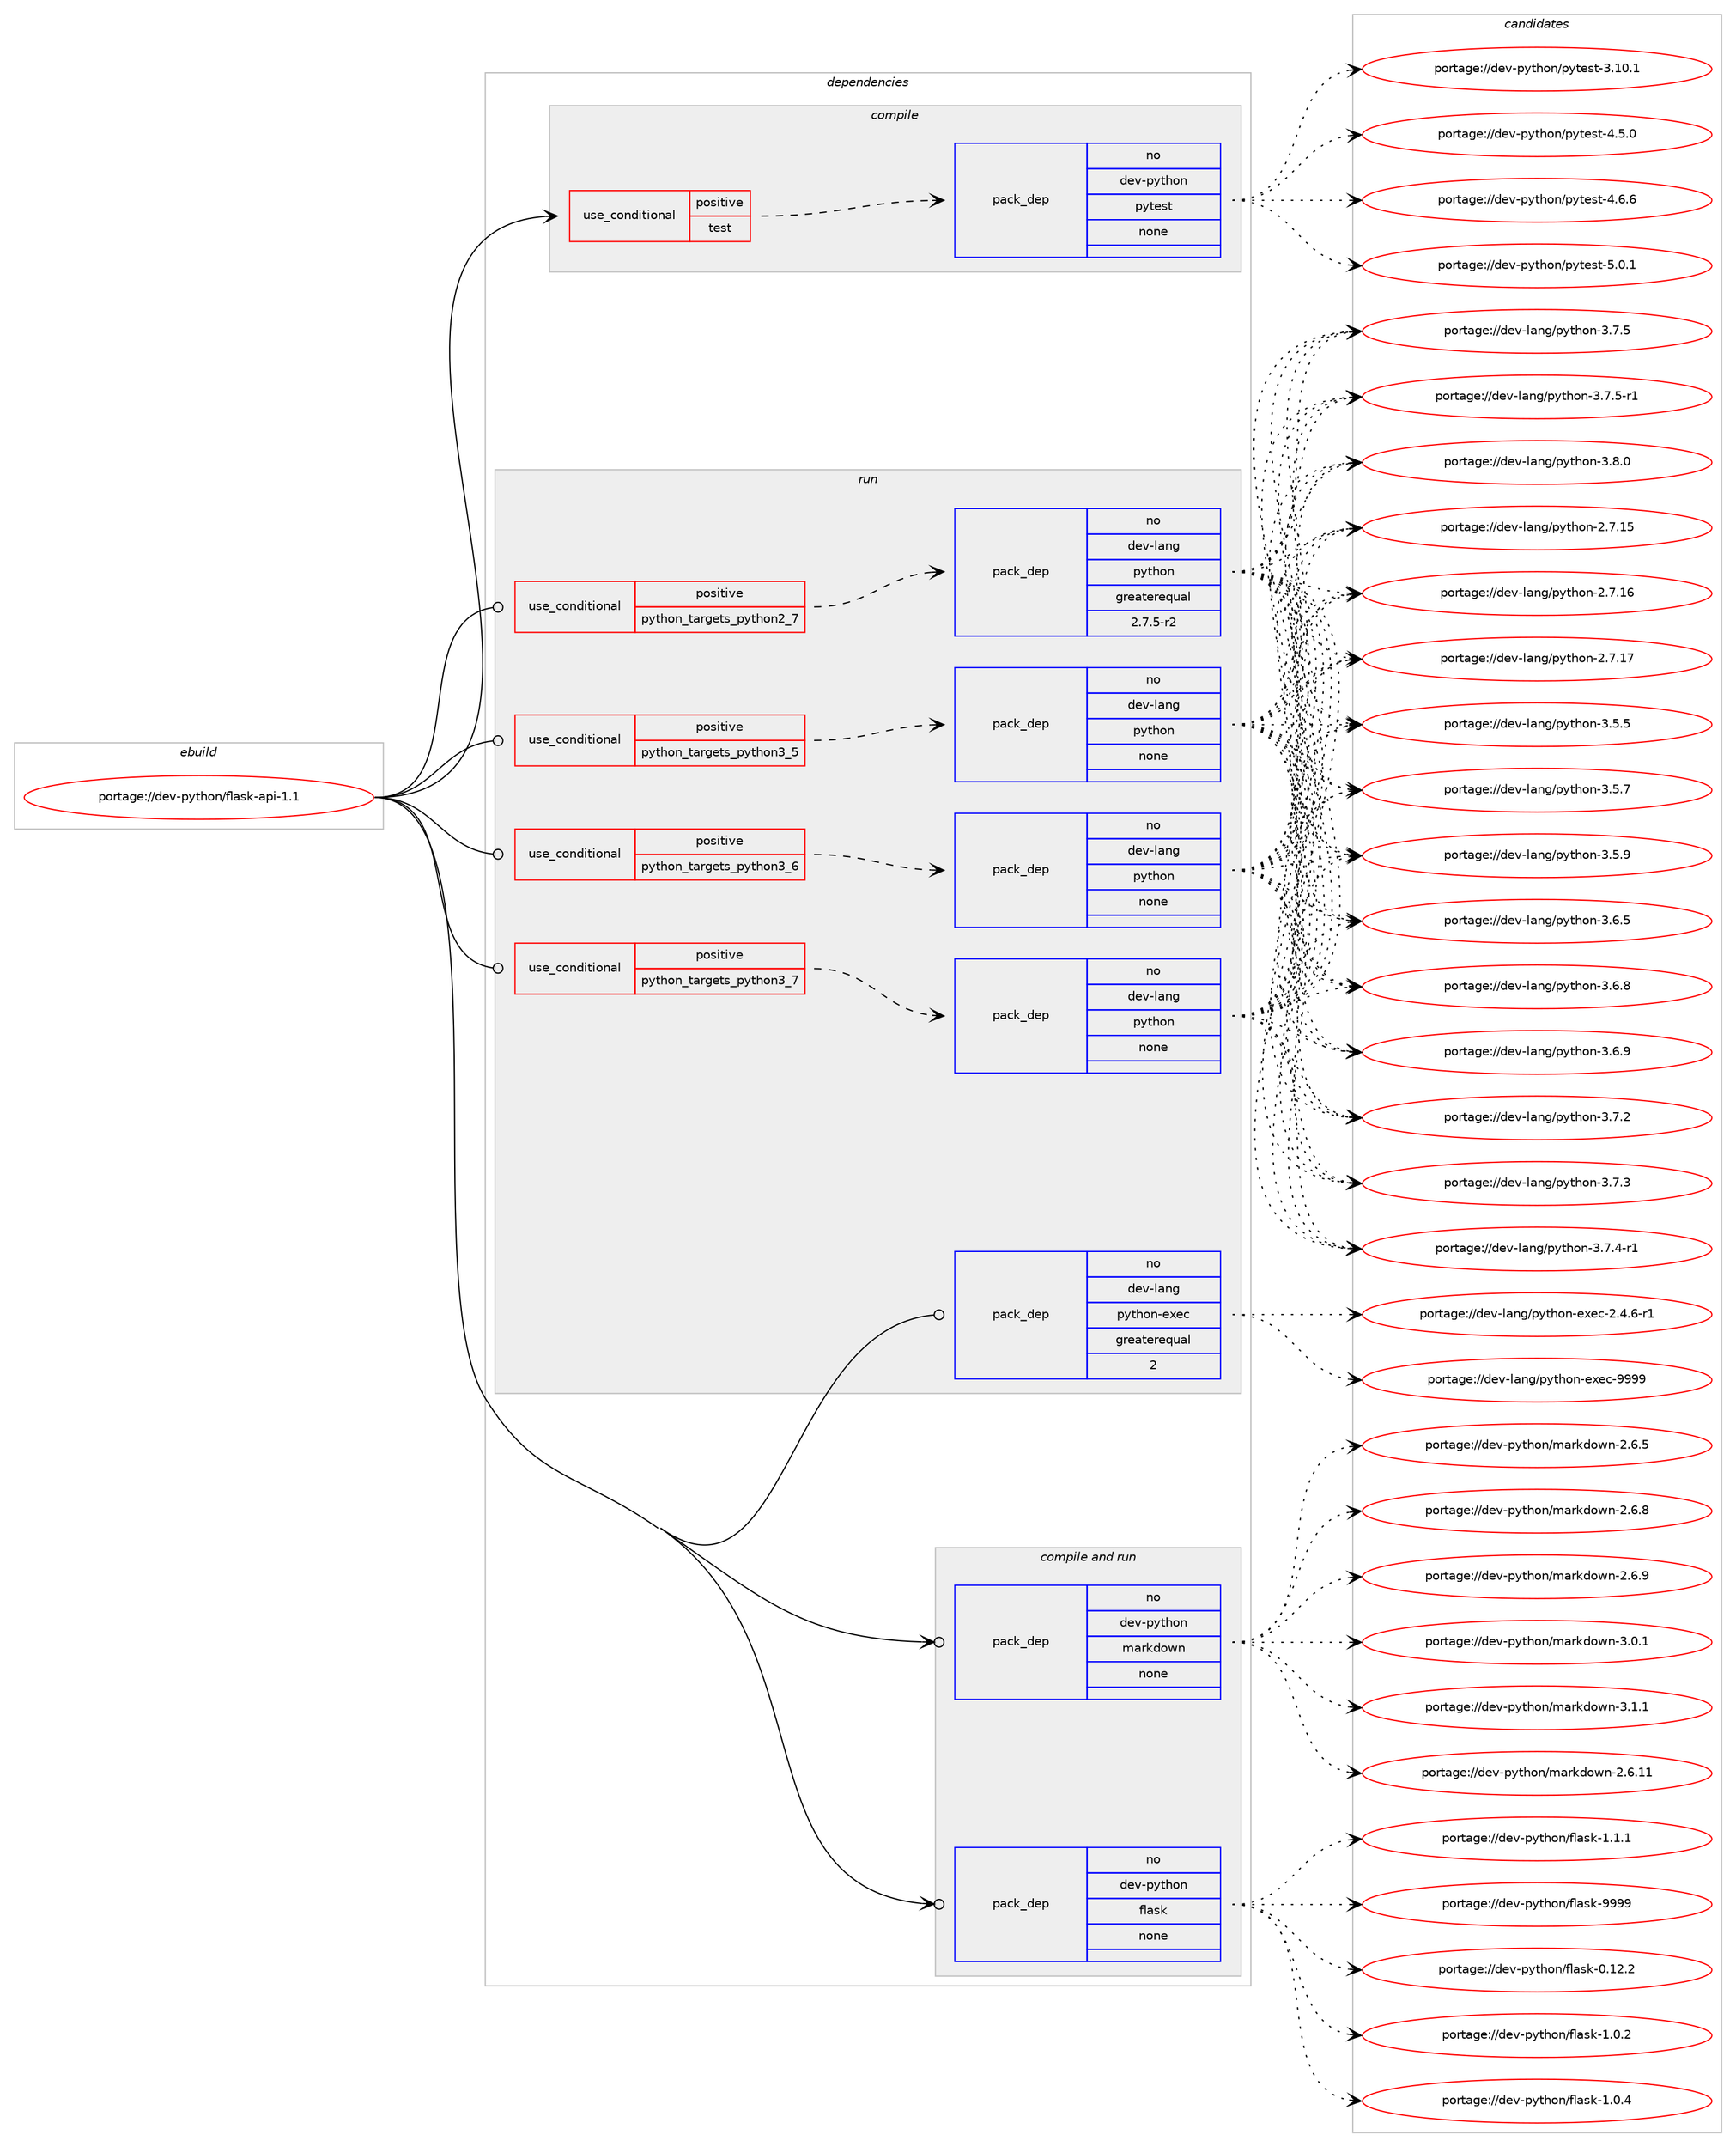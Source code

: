 digraph prolog {

# *************
# Graph options
# *************

newrank=true;
concentrate=true;
compound=true;
graph [rankdir=LR,fontname=Helvetica,fontsize=10,ranksep=1.5];#, ranksep=2.5, nodesep=0.2];
edge  [arrowhead=vee];
node  [fontname=Helvetica,fontsize=10];

# **********
# The ebuild
# **********

subgraph cluster_leftcol {
color=gray;
rank=same;
label=<<i>ebuild</i>>;
id [label="portage://dev-python/flask-api-1.1", color=red, width=4, href="../dev-python/flask-api-1.1.svg"];
}

# ****************
# The dependencies
# ****************

subgraph cluster_midcol {
color=gray;
label=<<i>dependencies</i>>;
subgraph cluster_compile {
fillcolor="#eeeeee";
style=filled;
label=<<i>compile</i>>;
subgraph cond28640 {
dependency139468 [label=<<TABLE BORDER="0" CELLBORDER="1" CELLSPACING="0" CELLPADDING="4"><TR><TD ROWSPAN="3" CELLPADDING="10">use_conditional</TD></TR><TR><TD>positive</TD></TR><TR><TD>test</TD></TR></TABLE>>, shape=none, color=red];
subgraph pack107508 {
dependency139469 [label=<<TABLE BORDER="0" CELLBORDER="1" CELLSPACING="0" CELLPADDING="4" WIDTH="220"><TR><TD ROWSPAN="6" CELLPADDING="30">pack_dep</TD></TR><TR><TD WIDTH="110">no</TD></TR><TR><TD>dev-python</TD></TR><TR><TD>pytest</TD></TR><TR><TD>none</TD></TR><TR><TD></TD></TR></TABLE>>, shape=none, color=blue];
}
dependency139468:e -> dependency139469:w [weight=20,style="dashed",arrowhead="vee"];
}
id:e -> dependency139468:w [weight=20,style="solid",arrowhead="vee"];
}
subgraph cluster_compileandrun {
fillcolor="#eeeeee";
style=filled;
label=<<i>compile and run</i>>;
subgraph pack107509 {
dependency139470 [label=<<TABLE BORDER="0" CELLBORDER="1" CELLSPACING="0" CELLPADDING="4" WIDTH="220"><TR><TD ROWSPAN="6" CELLPADDING="30">pack_dep</TD></TR><TR><TD WIDTH="110">no</TD></TR><TR><TD>dev-python</TD></TR><TR><TD>flask</TD></TR><TR><TD>none</TD></TR><TR><TD></TD></TR></TABLE>>, shape=none, color=blue];
}
id:e -> dependency139470:w [weight=20,style="solid",arrowhead="odotvee"];
subgraph pack107510 {
dependency139471 [label=<<TABLE BORDER="0" CELLBORDER="1" CELLSPACING="0" CELLPADDING="4" WIDTH="220"><TR><TD ROWSPAN="6" CELLPADDING="30">pack_dep</TD></TR><TR><TD WIDTH="110">no</TD></TR><TR><TD>dev-python</TD></TR><TR><TD>markdown</TD></TR><TR><TD>none</TD></TR><TR><TD></TD></TR></TABLE>>, shape=none, color=blue];
}
id:e -> dependency139471:w [weight=20,style="solid",arrowhead="odotvee"];
}
subgraph cluster_run {
fillcolor="#eeeeee";
style=filled;
label=<<i>run</i>>;
subgraph cond28641 {
dependency139472 [label=<<TABLE BORDER="0" CELLBORDER="1" CELLSPACING="0" CELLPADDING="4"><TR><TD ROWSPAN="3" CELLPADDING="10">use_conditional</TD></TR><TR><TD>positive</TD></TR><TR><TD>python_targets_python2_7</TD></TR></TABLE>>, shape=none, color=red];
subgraph pack107511 {
dependency139473 [label=<<TABLE BORDER="0" CELLBORDER="1" CELLSPACING="0" CELLPADDING="4" WIDTH="220"><TR><TD ROWSPAN="6" CELLPADDING="30">pack_dep</TD></TR><TR><TD WIDTH="110">no</TD></TR><TR><TD>dev-lang</TD></TR><TR><TD>python</TD></TR><TR><TD>greaterequal</TD></TR><TR><TD>2.7.5-r2</TD></TR></TABLE>>, shape=none, color=blue];
}
dependency139472:e -> dependency139473:w [weight=20,style="dashed",arrowhead="vee"];
}
id:e -> dependency139472:w [weight=20,style="solid",arrowhead="odot"];
subgraph cond28642 {
dependency139474 [label=<<TABLE BORDER="0" CELLBORDER="1" CELLSPACING="0" CELLPADDING="4"><TR><TD ROWSPAN="3" CELLPADDING="10">use_conditional</TD></TR><TR><TD>positive</TD></TR><TR><TD>python_targets_python3_5</TD></TR></TABLE>>, shape=none, color=red];
subgraph pack107512 {
dependency139475 [label=<<TABLE BORDER="0" CELLBORDER="1" CELLSPACING="0" CELLPADDING="4" WIDTH="220"><TR><TD ROWSPAN="6" CELLPADDING="30">pack_dep</TD></TR><TR><TD WIDTH="110">no</TD></TR><TR><TD>dev-lang</TD></TR><TR><TD>python</TD></TR><TR><TD>none</TD></TR><TR><TD></TD></TR></TABLE>>, shape=none, color=blue];
}
dependency139474:e -> dependency139475:w [weight=20,style="dashed",arrowhead="vee"];
}
id:e -> dependency139474:w [weight=20,style="solid",arrowhead="odot"];
subgraph cond28643 {
dependency139476 [label=<<TABLE BORDER="0" CELLBORDER="1" CELLSPACING="0" CELLPADDING="4"><TR><TD ROWSPAN="3" CELLPADDING="10">use_conditional</TD></TR><TR><TD>positive</TD></TR><TR><TD>python_targets_python3_6</TD></TR></TABLE>>, shape=none, color=red];
subgraph pack107513 {
dependency139477 [label=<<TABLE BORDER="0" CELLBORDER="1" CELLSPACING="0" CELLPADDING="4" WIDTH="220"><TR><TD ROWSPAN="6" CELLPADDING="30">pack_dep</TD></TR><TR><TD WIDTH="110">no</TD></TR><TR><TD>dev-lang</TD></TR><TR><TD>python</TD></TR><TR><TD>none</TD></TR><TR><TD></TD></TR></TABLE>>, shape=none, color=blue];
}
dependency139476:e -> dependency139477:w [weight=20,style="dashed",arrowhead="vee"];
}
id:e -> dependency139476:w [weight=20,style="solid",arrowhead="odot"];
subgraph cond28644 {
dependency139478 [label=<<TABLE BORDER="0" CELLBORDER="1" CELLSPACING="0" CELLPADDING="4"><TR><TD ROWSPAN="3" CELLPADDING="10">use_conditional</TD></TR><TR><TD>positive</TD></TR><TR><TD>python_targets_python3_7</TD></TR></TABLE>>, shape=none, color=red];
subgraph pack107514 {
dependency139479 [label=<<TABLE BORDER="0" CELLBORDER="1" CELLSPACING="0" CELLPADDING="4" WIDTH="220"><TR><TD ROWSPAN="6" CELLPADDING="30">pack_dep</TD></TR><TR><TD WIDTH="110">no</TD></TR><TR><TD>dev-lang</TD></TR><TR><TD>python</TD></TR><TR><TD>none</TD></TR><TR><TD></TD></TR></TABLE>>, shape=none, color=blue];
}
dependency139478:e -> dependency139479:w [weight=20,style="dashed",arrowhead="vee"];
}
id:e -> dependency139478:w [weight=20,style="solid",arrowhead="odot"];
subgraph pack107515 {
dependency139480 [label=<<TABLE BORDER="0" CELLBORDER="1" CELLSPACING="0" CELLPADDING="4" WIDTH="220"><TR><TD ROWSPAN="6" CELLPADDING="30">pack_dep</TD></TR><TR><TD WIDTH="110">no</TD></TR><TR><TD>dev-lang</TD></TR><TR><TD>python-exec</TD></TR><TR><TD>greaterequal</TD></TR><TR><TD>2</TD></TR></TABLE>>, shape=none, color=blue];
}
id:e -> dependency139480:w [weight=20,style="solid",arrowhead="odot"];
}
}

# **************
# The candidates
# **************

subgraph cluster_choices {
rank=same;
color=gray;
label=<<i>candidates</i>>;

subgraph choice107508 {
color=black;
nodesep=1;
choiceportage100101118451121211161041111104711212111610111511645514649484649 [label="portage://dev-python/pytest-3.10.1", color=red, width=4,href="../dev-python/pytest-3.10.1.svg"];
choiceportage1001011184511212111610411111047112121116101115116455246534648 [label="portage://dev-python/pytest-4.5.0", color=red, width=4,href="../dev-python/pytest-4.5.0.svg"];
choiceportage1001011184511212111610411111047112121116101115116455246544654 [label="portage://dev-python/pytest-4.6.6", color=red, width=4,href="../dev-python/pytest-4.6.6.svg"];
choiceportage1001011184511212111610411111047112121116101115116455346484649 [label="portage://dev-python/pytest-5.0.1", color=red, width=4,href="../dev-python/pytest-5.0.1.svg"];
dependency139469:e -> choiceportage100101118451121211161041111104711212111610111511645514649484649:w [style=dotted,weight="100"];
dependency139469:e -> choiceportage1001011184511212111610411111047112121116101115116455246534648:w [style=dotted,weight="100"];
dependency139469:e -> choiceportage1001011184511212111610411111047112121116101115116455246544654:w [style=dotted,weight="100"];
dependency139469:e -> choiceportage1001011184511212111610411111047112121116101115116455346484649:w [style=dotted,weight="100"];
}
subgraph choice107509 {
color=black;
nodesep=1;
choiceportage10010111845112121116104111110471021089711510745484649504650 [label="portage://dev-python/flask-0.12.2", color=red, width=4,href="../dev-python/flask-0.12.2.svg"];
choiceportage100101118451121211161041111104710210897115107454946484650 [label="portage://dev-python/flask-1.0.2", color=red, width=4,href="../dev-python/flask-1.0.2.svg"];
choiceportage100101118451121211161041111104710210897115107454946484652 [label="portage://dev-python/flask-1.0.4", color=red, width=4,href="../dev-python/flask-1.0.4.svg"];
choiceportage100101118451121211161041111104710210897115107454946494649 [label="portage://dev-python/flask-1.1.1", color=red, width=4,href="../dev-python/flask-1.1.1.svg"];
choiceportage1001011184511212111610411111047102108971151074557575757 [label="portage://dev-python/flask-9999", color=red, width=4,href="../dev-python/flask-9999.svg"];
dependency139470:e -> choiceportage10010111845112121116104111110471021089711510745484649504650:w [style=dotted,weight="100"];
dependency139470:e -> choiceportage100101118451121211161041111104710210897115107454946484650:w [style=dotted,weight="100"];
dependency139470:e -> choiceportage100101118451121211161041111104710210897115107454946484652:w [style=dotted,weight="100"];
dependency139470:e -> choiceportage100101118451121211161041111104710210897115107454946494649:w [style=dotted,weight="100"];
dependency139470:e -> choiceportage1001011184511212111610411111047102108971151074557575757:w [style=dotted,weight="100"];
}
subgraph choice107510 {
color=black;
nodesep=1;
choiceportage10010111845112121116104111110471099711410710011111911045504654464949 [label="portage://dev-python/markdown-2.6.11", color=red, width=4,href="../dev-python/markdown-2.6.11.svg"];
choiceportage100101118451121211161041111104710997114107100111119110455046544653 [label="portage://dev-python/markdown-2.6.5", color=red, width=4,href="../dev-python/markdown-2.6.5.svg"];
choiceportage100101118451121211161041111104710997114107100111119110455046544656 [label="portage://dev-python/markdown-2.6.8", color=red, width=4,href="../dev-python/markdown-2.6.8.svg"];
choiceportage100101118451121211161041111104710997114107100111119110455046544657 [label="portage://dev-python/markdown-2.6.9", color=red, width=4,href="../dev-python/markdown-2.6.9.svg"];
choiceportage100101118451121211161041111104710997114107100111119110455146484649 [label="portage://dev-python/markdown-3.0.1", color=red, width=4,href="../dev-python/markdown-3.0.1.svg"];
choiceportage100101118451121211161041111104710997114107100111119110455146494649 [label="portage://dev-python/markdown-3.1.1", color=red, width=4,href="../dev-python/markdown-3.1.1.svg"];
dependency139471:e -> choiceportage10010111845112121116104111110471099711410710011111911045504654464949:w [style=dotted,weight="100"];
dependency139471:e -> choiceportage100101118451121211161041111104710997114107100111119110455046544653:w [style=dotted,weight="100"];
dependency139471:e -> choiceportage100101118451121211161041111104710997114107100111119110455046544656:w [style=dotted,weight="100"];
dependency139471:e -> choiceportage100101118451121211161041111104710997114107100111119110455046544657:w [style=dotted,weight="100"];
dependency139471:e -> choiceportage100101118451121211161041111104710997114107100111119110455146484649:w [style=dotted,weight="100"];
dependency139471:e -> choiceportage100101118451121211161041111104710997114107100111119110455146494649:w [style=dotted,weight="100"];
}
subgraph choice107511 {
color=black;
nodesep=1;
choiceportage10010111845108971101034711212111610411111045504655464953 [label="portage://dev-lang/python-2.7.15", color=red, width=4,href="../dev-lang/python-2.7.15.svg"];
choiceportage10010111845108971101034711212111610411111045504655464954 [label="portage://dev-lang/python-2.7.16", color=red, width=4,href="../dev-lang/python-2.7.16.svg"];
choiceportage10010111845108971101034711212111610411111045504655464955 [label="portage://dev-lang/python-2.7.17", color=red, width=4,href="../dev-lang/python-2.7.17.svg"];
choiceportage100101118451089711010347112121116104111110455146534653 [label="portage://dev-lang/python-3.5.5", color=red, width=4,href="../dev-lang/python-3.5.5.svg"];
choiceportage100101118451089711010347112121116104111110455146534655 [label="portage://dev-lang/python-3.5.7", color=red, width=4,href="../dev-lang/python-3.5.7.svg"];
choiceportage100101118451089711010347112121116104111110455146534657 [label="portage://dev-lang/python-3.5.9", color=red, width=4,href="../dev-lang/python-3.5.9.svg"];
choiceportage100101118451089711010347112121116104111110455146544653 [label="portage://dev-lang/python-3.6.5", color=red, width=4,href="../dev-lang/python-3.6.5.svg"];
choiceportage100101118451089711010347112121116104111110455146544656 [label="portage://dev-lang/python-3.6.8", color=red, width=4,href="../dev-lang/python-3.6.8.svg"];
choiceportage100101118451089711010347112121116104111110455146544657 [label="portage://dev-lang/python-3.6.9", color=red, width=4,href="../dev-lang/python-3.6.9.svg"];
choiceportage100101118451089711010347112121116104111110455146554650 [label="portage://dev-lang/python-3.7.2", color=red, width=4,href="../dev-lang/python-3.7.2.svg"];
choiceportage100101118451089711010347112121116104111110455146554651 [label="portage://dev-lang/python-3.7.3", color=red, width=4,href="../dev-lang/python-3.7.3.svg"];
choiceportage1001011184510897110103471121211161041111104551465546524511449 [label="portage://dev-lang/python-3.7.4-r1", color=red, width=4,href="../dev-lang/python-3.7.4-r1.svg"];
choiceportage100101118451089711010347112121116104111110455146554653 [label="portage://dev-lang/python-3.7.5", color=red, width=4,href="../dev-lang/python-3.7.5.svg"];
choiceportage1001011184510897110103471121211161041111104551465546534511449 [label="portage://dev-lang/python-3.7.5-r1", color=red, width=4,href="../dev-lang/python-3.7.5-r1.svg"];
choiceportage100101118451089711010347112121116104111110455146564648 [label="portage://dev-lang/python-3.8.0", color=red, width=4,href="../dev-lang/python-3.8.0.svg"];
dependency139473:e -> choiceportage10010111845108971101034711212111610411111045504655464953:w [style=dotted,weight="100"];
dependency139473:e -> choiceportage10010111845108971101034711212111610411111045504655464954:w [style=dotted,weight="100"];
dependency139473:e -> choiceportage10010111845108971101034711212111610411111045504655464955:w [style=dotted,weight="100"];
dependency139473:e -> choiceportage100101118451089711010347112121116104111110455146534653:w [style=dotted,weight="100"];
dependency139473:e -> choiceportage100101118451089711010347112121116104111110455146534655:w [style=dotted,weight="100"];
dependency139473:e -> choiceportage100101118451089711010347112121116104111110455146534657:w [style=dotted,weight="100"];
dependency139473:e -> choiceportage100101118451089711010347112121116104111110455146544653:w [style=dotted,weight="100"];
dependency139473:e -> choiceportage100101118451089711010347112121116104111110455146544656:w [style=dotted,weight="100"];
dependency139473:e -> choiceportage100101118451089711010347112121116104111110455146544657:w [style=dotted,weight="100"];
dependency139473:e -> choiceportage100101118451089711010347112121116104111110455146554650:w [style=dotted,weight="100"];
dependency139473:e -> choiceportage100101118451089711010347112121116104111110455146554651:w [style=dotted,weight="100"];
dependency139473:e -> choiceportage1001011184510897110103471121211161041111104551465546524511449:w [style=dotted,weight="100"];
dependency139473:e -> choiceportage100101118451089711010347112121116104111110455146554653:w [style=dotted,weight="100"];
dependency139473:e -> choiceportage1001011184510897110103471121211161041111104551465546534511449:w [style=dotted,weight="100"];
dependency139473:e -> choiceportage100101118451089711010347112121116104111110455146564648:w [style=dotted,weight="100"];
}
subgraph choice107512 {
color=black;
nodesep=1;
choiceportage10010111845108971101034711212111610411111045504655464953 [label="portage://dev-lang/python-2.7.15", color=red, width=4,href="../dev-lang/python-2.7.15.svg"];
choiceportage10010111845108971101034711212111610411111045504655464954 [label="portage://dev-lang/python-2.7.16", color=red, width=4,href="../dev-lang/python-2.7.16.svg"];
choiceportage10010111845108971101034711212111610411111045504655464955 [label="portage://dev-lang/python-2.7.17", color=red, width=4,href="../dev-lang/python-2.7.17.svg"];
choiceportage100101118451089711010347112121116104111110455146534653 [label="portage://dev-lang/python-3.5.5", color=red, width=4,href="../dev-lang/python-3.5.5.svg"];
choiceportage100101118451089711010347112121116104111110455146534655 [label="portage://dev-lang/python-3.5.7", color=red, width=4,href="../dev-lang/python-3.5.7.svg"];
choiceportage100101118451089711010347112121116104111110455146534657 [label="portage://dev-lang/python-3.5.9", color=red, width=4,href="../dev-lang/python-3.5.9.svg"];
choiceportage100101118451089711010347112121116104111110455146544653 [label="portage://dev-lang/python-3.6.5", color=red, width=4,href="../dev-lang/python-3.6.5.svg"];
choiceportage100101118451089711010347112121116104111110455146544656 [label="portage://dev-lang/python-3.6.8", color=red, width=4,href="../dev-lang/python-3.6.8.svg"];
choiceportage100101118451089711010347112121116104111110455146544657 [label="portage://dev-lang/python-3.6.9", color=red, width=4,href="../dev-lang/python-3.6.9.svg"];
choiceportage100101118451089711010347112121116104111110455146554650 [label="portage://dev-lang/python-3.7.2", color=red, width=4,href="../dev-lang/python-3.7.2.svg"];
choiceportage100101118451089711010347112121116104111110455146554651 [label="portage://dev-lang/python-3.7.3", color=red, width=4,href="../dev-lang/python-3.7.3.svg"];
choiceportage1001011184510897110103471121211161041111104551465546524511449 [label="portage://dev-lang/python-3.7.4-r1", color=red, width=4,href="../dev-lang/python-3.7.4-r1.svg"];
choiceportage100101118451089711010347112121116104111110455146554653 [label="portage://dev-lang/python-3.7.5", color=red, width=4,href="../dev-lang/python-3.7.5.svg"];
choiceportage1001011184510897110103471121211161041111104551465546534511449 [label="portage://dev-lang/python-3.7.5-r1", color=red, width=4,href="../dev-lang/python-3.7.5-r1.svg"];
choiceportage100101118451089711010347112121116104111110455146564648 [label="portage://dev-lang/python-3.8.0", color=red, width=4,href="../dev-lang/python-3.8.0.svg"];
dependency139475:e -> choiceportage10010111845108971101034711212111610411111045504655464953:w [style=dotted,weight="100"];
dependency139475:e -> choiceportage10010111845108971101034711212111610411111045504655464954:w [style=dotted,weight="100"];
dependency139475:e -> choiceportage10010111845108971101034711212111610411111045504655464955:w [style=dotted,weight="100"];
dependency139475:e -> choiceportage100101118451089711010347112121116104111110455146534653:w [style=dotted,weight="100"];
dependency139475:e -> choiceportage100101118451089711010347112121116104111110455146534655:w [style=dotted,weight="100"];
dependency139475:e -> choiceportage100101118451089711010347112121116104111110455146534657:w [style=dotted,weight="100"];
dependency139475:e -> choiceportage100101118451089711010347112121116104111110455146544653:w [style=dotted,weight="100"];
dependency139475:e -> choiceportage100101118451089711010347112121116104111110455146544656:w [style=dotted,weight="100"];
dependency139475:e -> choiceportage100101118451089711010347112121116104111110455146544657:w [style=dotted,weight="100"];
dependency139475:e -> choiceportage100101118451089711010347112121116104111110455146554650:w [style=dotted,weight="100"];
dependency139475:e -> choiceportage100101118451089711010347112121116104111110455146554651:w [style=dotted,weight="100"];
dependency139475:e -> choiceportage1001011184510897110103471121211161041111104551465546524511449:w [style=dotted,weight="100"];
dependency139475:e -> choiceportage100101118451089711010347112121116104111110455146554653:w [style=dotted,weight="100"];
dependency139475:e -> choiceportage1001011184510897110103471121211161041111104551465546534511449:w [style=dotted,weight="100"];
dependency139475:e -> choiceportage100101118451089711010347112121116104111110455146564648:w [style=dotted,weight="100"];
}
subgraph choice107513 {
color=black;
nodesep=1;
choiceportage10010111845108971101034711212111610411111045504655464953 [label="portage://dev-lang/python-2.7.15", color=red, width=4,href="../dev-lang/python-2.7.15.svg"];
choiceportage10010111845108971101034711212111610411111045504655464954 [label="portage://dev-lang/python-2.7.16", color=red, width=4,href="../dev-lang/python-2.7.16.svg"];
choiceportage10010111845108971101034711212111610411111045504655464955 [label="portage://dev-lang/python-2.7.17", color=red, width=4,href="../dev-lang/python-2.7.17.svg"];
choiceportage100101118451089711010347112121116104111110455146534653 [label="portage://dev-lang/python-3.5.5", color=red, width=4,href="../dev-lang/python-3.5.5.svg"];
choiceportage100101118451089711010347112121116104111110455146534655 [label="portage://dev-lang/python-3.5.7", color=red, width=4,href="../dev-lang/python-3.5.7.svg"];
choiceportage100101118451089711010347112121116104111110455146534657 [label="portage://dev-lang/python-3.5.9", color=red, width=4,href="../dev-lang/python-3.5.9.svg"];
choiceportage100101118451089711010347112121116104111110455146544653 [label="portage://dev-lang/python-3.6.5", color=red, width=4,href="../dev-lang/python-3.6.5.svg"];
choiceportage100101118451089711010347112121116104111110455146544656 [label="portage://dev-lang/python-3.6.8", color=red, width=4,href="../dev-lang/python-3.6.8.svg"];
choiceportage100101118451089711010347112121116104111110455146544657 [label="portage://dev-lang/python-3.6.9", color=red, width=4,href="../dev-lang/python-3.6.9.svg"];
choiceportage100101118451089711010347112121116104111110455146554650 [label="portage://dev-lang/python-3.7.2", color=red, width=4,href="../dev-lang/python-3.7.2.svg"];
choiceportage100101118451089711010347112121116104111110455146554651 [label="portage://dev-lang/python-3.7.3", color=red, width=4,href="../dev-lang/python-3.7.3.svg"];
choiceportage1001011184510897110103471121211161041111104551465546524511449 [label="portage://dev-lang/python-3.7.4-r1", color=red, width=4,href="../dev-lang/python-3.7.4-r1.svg"];
choiceportage100101118451089711010347112121116104111110455146554653 [label="portage://dev-lang/python-3.7.5", color=red, width=4,href="../dev-lang/python-3.7.5.svg"];
choiceportage1001011184510897110103471121211161041111104551465546534511449 [label="portage://dev-lang/python-3.7.5-r1", color=red, width=4,href="../dev-lang/python-3.7.5-r1.svg"];
choiceportage100101118451089711010347112121116104111110455146564648 [label="portage://dev-lang/python-3.8.0", color=red, width=4,href="../dev-lang/python-3.8.0.svg"];
dependency139477:e -> choiceportage10010111845108971101034711212111610411111045504655464953:w [style=dotted,weight="100"];
dependency139477:e -> choiceportage10010111845108971101034711212111610411111045504655464954:w [style=dotted,weight="100"];
dependency139477:e -> choiceportage10010111845108971101034711212111610411111045504655464955:w [style=dotted,weight="100"];
dependency139477:e -> choiceportage100101118451089711010347112121116104111110455146534653:w [style=dotted,weight="100"];
dependency139477:e -> choiceportage100101118451089711010347112121116104111110455146534655:w [style=dotted,weight="100"];
dependency139477:e -> choiceportage100101118451089711010347112121116104111110455146534657:w [style=dotted,weight="100"];
dependency139477:e -> choiceportage100101118451089711010347112121116104111110455146544653:w [style=dotted,weight="100"];
dependency139477:e -> choiceportage100101118451089711010347112121116104111110455146544656:w [style=dotted,weight="100"];
dependency139477:e -> choiceportage100101118451089711010347112121116104111110455146544657:w [style=dotted,weight="100"];
dependency139477:e -> choiceportage100101118451089711010347112121116104111110455146554650:w [style=dotted,weight="100"];
dependency139477:e -> choiceportage100101118451089711010347112121116104111110455146554651:w [style=dotted,weight="100"];
dependency139477:e -> choiceportage1001011184510897110103471121211161041111104551465546524511449:w [style=dotted,weight="100"];
dependency139477:e -> choiceportage100101118451089711010347112121116104111110455146554653:w [style=dotted,weight="100"];
dependency139477:e -> choiceportage1001011184510897110103471121211161041111104551465546534511449:w [style=dotted,weight="100"];
dependency139477:e -> choiceportage100101118451089711010347112121116104111110455146564648:w [style=dotted,weight="100"];
}
subgraph choice107514 {
color=black;
nodesep=1;
choiceportage10010111845108971101034711212111610411111045504655464953 [label="portage://dev-lang/python-2.7.15", color=red, width=4,href="../dev-lang/python-2.7.15.svg"];
choiceportage10010111845108971101034711212111610411111045504655464954 [label="portage://dev-lang/python-2.7.16", color=red, width=4,href="../dev-lang/python-2.7.16.svg"];
choiceportage10010111845108971101034711212111610411111045504655464955 [label="portage://dev-lang/python-2.7.17", color=red, width=4,href="../dev-lang/python-2.7.17.svg"];
choiceportage100101118451089711010347112121116104111110455146534653 [label="portage://dev-lang/python-3.5.5", color=red, width=4,href="../dev-lang/python-3.5.5.svg"];
choiceportage100101118451089711010347112121116104111110455146534655 [label="portage://dev-lang/python-3.5.7", color=red, width=4,href="../dev-lang/python-3.5.7.svg"];
choiceportage100101118451089711010347112121116104111110455146534657 [label="portage://dev-lang/python-3.5.9", color=red, width=4,href="../dev-lang/python-3.5.9.svg"];
choiceportage100101118451089711010347112121116104111110455146544653 [label="portage://dev-lang/python-3.6.5", color=red, width=4,href="../dev-lang/python-3.6.5.svg"];
choiceportage100101118451089711010347112121116104111110455146544656 [label="portage://dev-lang/python-3.6.8", color=red, width=4,href="../dev-lang/python-3.6.8.svg"];
choiceportage100101118451089711010347112121116104111110455146544657 [label="portage://dev-lang/python-3.6.9", color=red, width=4,href="../dev-lang/python-3.6.9.svg"];
choiceportage100101118451089711010347112121116104111110455146554650 [label="portage://dev-lang/python-3.7.2", color=red, width=4,href="../dev-lang/python-3.7.2.svg"];
choiceportage100101118451089711010347112121116104111110455146554651 [label="portage://dev-lang/python-3.7.3", color=red, width=4,href="../dev-lang/python-3.7.3.svg"];
choiceportage1001011184510897110103471121211161041111104551465546524511449 [label="portage://dev-lang/python-3.7.4-r1", color=red, width=4,href="../dev-lang/python-3.7.4-r1.svg"];
choiceportage100101118451089711010347112121116104111110455146554653 [label="portage://dev-lang/python-3.7.5", color=red, width=4,href="../dev-lang/python-3.7.5.svg"];
choiceportage1001011184510897110103471121211161041111104551465546534511449 [label="portage://dev-lang/python-3.7.5-r1", color=red, width=4,href="../dev-lang/python-3.7.5-r1.svg"];
choiceportage100101118451089711010347112121116104111110455146564648 [label="portage://dev-lang/python-3.8.0", color=red, width=4,href="../dev-lang/python-3.8.0.svg"];
dependency139479:e -> choiceportage10010111845108971101034711212111610411111045504655464953:w [style=dotted,weight="100"];
dependency139479:e -> choiceportage10010111845108971101034711212111610411111045504655464954:w [style=dotted,weight="100"];
dependency139479:e -> choiceportage10010111845108971101034711212111610411111045504655464955:w [style=dotted,weight="100"];
dependency139479:e -> choiceportage100101118451089711010347112121116104111110455146534653:w [style=dotted,weight="100"];
dependency139479:e -> choiceportage100101118451089711010347112121116104111110455146534655:w [style=dotted,weight="100"];
dependency139479:e -> choiceportage100101118451089711010347112121116104111110455146534657:w [style=dotted,weight="100"];
dependency139479:e -> choiceportage100101118451089711010347112121116104111110455146544653:w [style=dotted,weight="100"];
dependency139479:e -> choiceportage100101118451089711010347112121116104111110455146544656:w [style=dotted,weight="100"];
dependency139479:e -> choiceportage100101118451089711010347112121116104111110455146544657:w [style=dotted,weight="100"];
dependency139479:e -> choiceportage100101118451089711010347112121116104111110455146554650:w [style=dotted,weight="100"];
dependency139479:e -> choiceportage100101118451089711010347112121116104111110455146554651:w [style=dotted,weight="100"];
dependency139479:e -> choiceportage1001011184510897110103471121211161041111104551465546524511449:w [style=dotted,weight="100"];
dependency139479:e -> choiceportage100101118451089711010347112121116104111110455146554653:w [style=dotted,weight="100"];
dependency139479:e -> choiceportage1001011184510897110103471121211161041111104551465546534511449:w [style=dotted,weight="100"];
dependency139479:e -> choiceportage100101118451089711010347112121116104111110455146564648:w [style=dotted,weight="100"];
}
subgraph choice107515 {
color=black;
nodesep=1;
choiceportage10010111845108971101034711212111610411111045101120101994550465246544511449 [label="portage://dev-lang/python-exec-2.4.6-r1", color=red, width=4,href="../dev-lang/python-exec-2.4.6-r1.svg"];
choiceportage10010111845108971101034711212111610411111045101120101994557575757 [label="portage://dev-lang/python-exec-9999", color=red, width=4,href="../dev-lang/python-exec-9999.svg"];
dependency139480:e -> choiceportage10010111845108971101034711212111610411111045101120101994550465246544511449:w [style=dotted,weight="100"];
dependency139480:e -> choiceportage10010111845108971101034711212111610411111045101120101994557575757:w [style=dotted,weight="100"];
}
}

}
